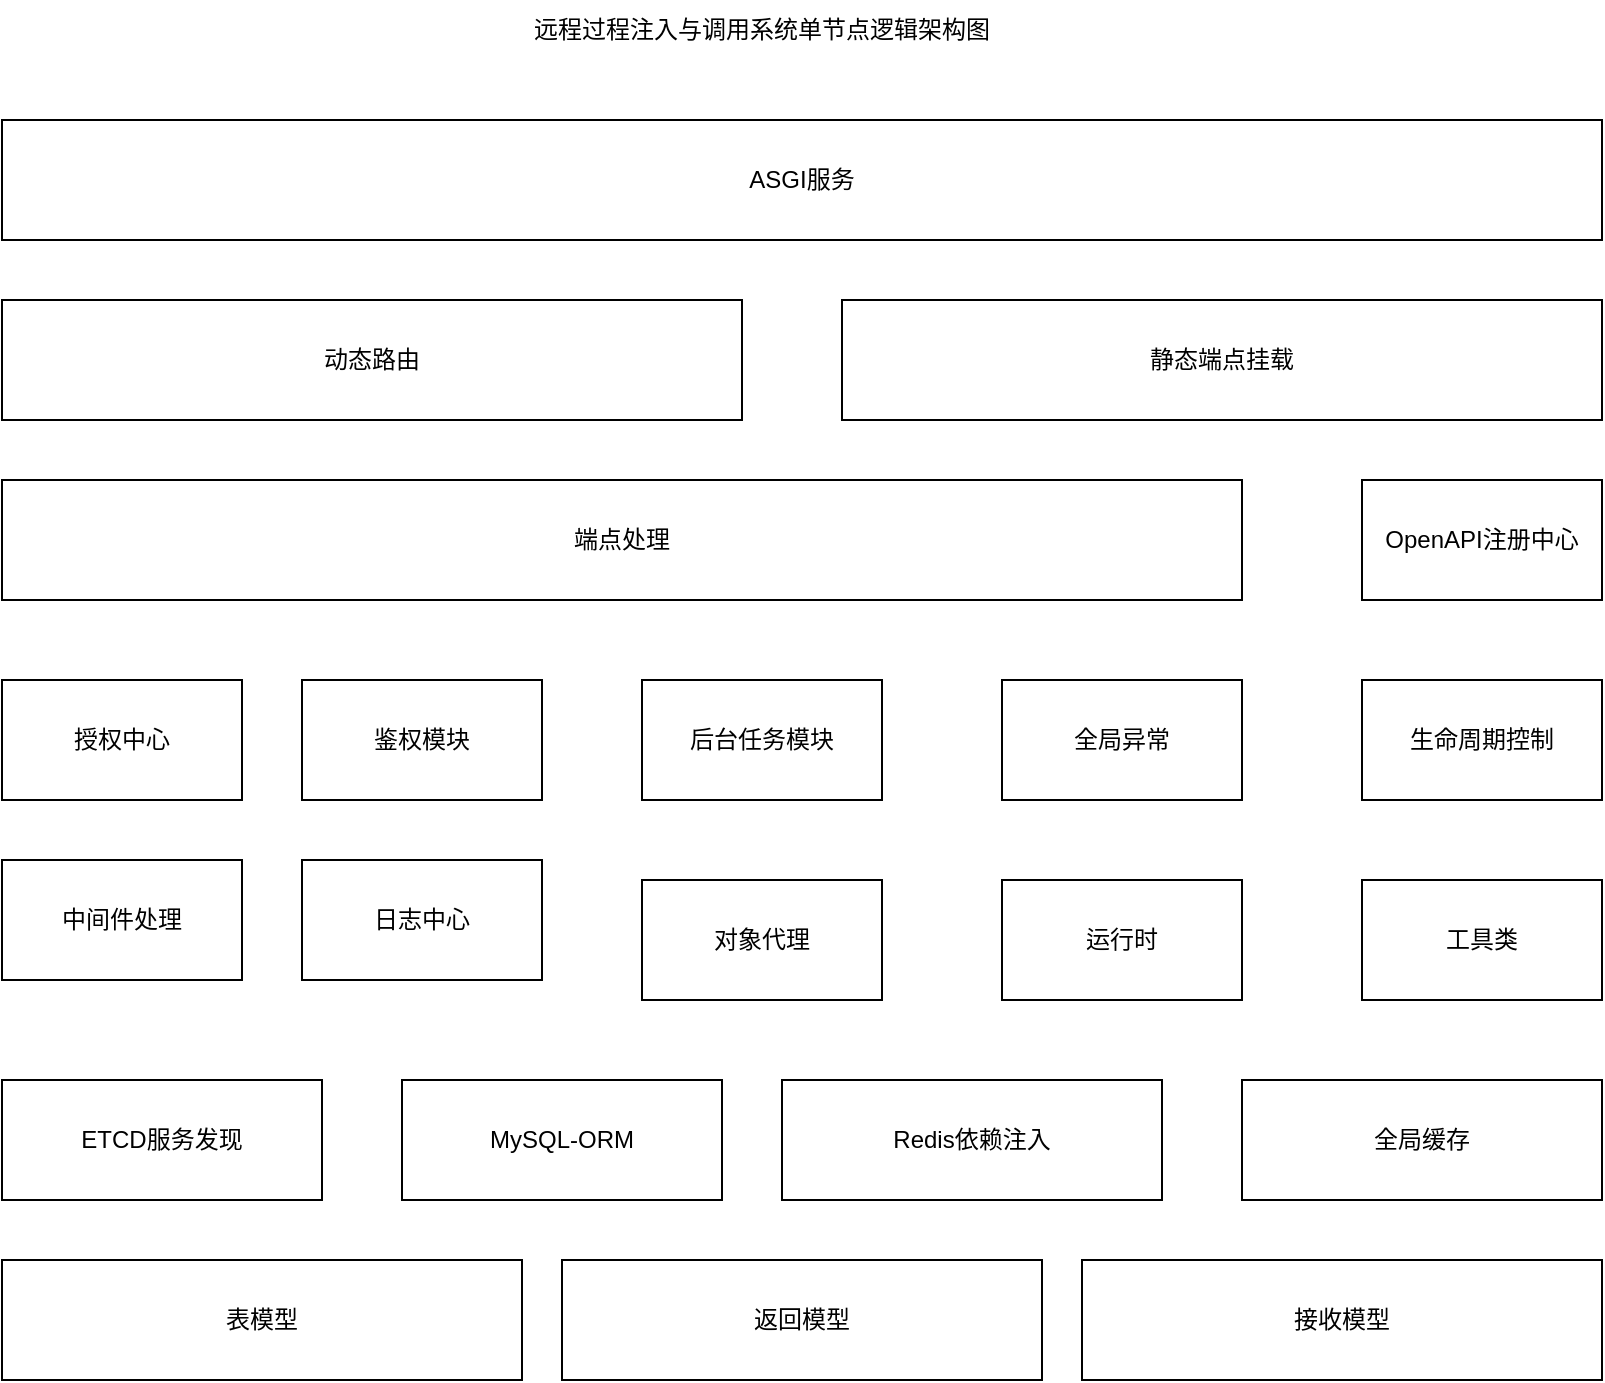 <mxfile version="20.3.0" type="device"><diagram id="2f404044-711c-603c-8f00-f6bb4c023d3c" name="Page-1"><mxGraphModel dx="1170" dy="618" grid="1" gridSize="10" guides="1" tooltips="1" connect="1" arrows="1" fold="1" page="1" pageScale="1" pageWidth="1169" pageHeight="827" background="none" math="0" shadow="0"><root><mxCell id="0"/><mxCell id="1" parent="0"/><mxCell id="S9Ue2TmqH5O4oyoN3JfS-62" value="授权中心" style="rounded=0;whiteSpace=wrap;html=1;" vertex="1" parent="1"><mxGeometry x="160" y="370" width="120" height="60" as="geometry"/></mxCell><mxCell id="S9Ue2TmqH5O4oyoN3JfS-64" value="鉴权模块" style="rounded=0;whiteSpace=wrap;html=1;" vertex="1" parent="1"><mxGeometry x="310" y="370" width="120" height="60" as="geometry"/></mxCell><mxCell id="S9Ue2TmqH5O4oyoN3JfS-65" value="后台任务模块" style="rounded=0;whiteSpace=wrap;html=1;" vertex="1" parent="1"><mxGeometry x="480" y="370" width="120" height="60" as="geometry"/></mxCell><mxCell id="S9Ue2TmqH5O4oyoN3JfS-66" value="全局异常" style="rounded=0;whiteSpace=wrap;html=1;" vertex="1" parent="1"><mxGeometry x="660" y="370" width="120" height="60" as="geometry"/></mxCell><mxCell id="S9Ue2TmqH5O4oyoN3JfS-67" value="生命周期控制" style="rounded=0;whiteSpace=wrap;html=1;" vertex="1" parent="1"><mxGeometry x="840" y="370" width="120" height="60" as="geometry"/></mxCell><mxCell id="S9Ue2TmqH5O4oyoN3JfS-68" value="中间件处理" style="rounded=0;whiteSpace=wrap;html=1;" vertex="1" parent="1"><mxGeometry x="160" y="460" width="120" height="60" as="geometry"/></mxCell><mxCell id="S9Ue2TmqH5O4oyoN3JfS-69" value="日志中心" style="rounded=0;whiteSpace=wrap;html=1;" vertex="1" parent="1"><mxGeometry x="310" y="460" width="120" height="60" as="geometry"/></mxCell><mxCell id="S9Ue2TmqH5O4oyoN3JfS-70" value="对象代理" style="rounded=0;whiteSpace=wrap;html=1;" vertex="1" parent="1"><mxGeometry x="480" y="470" width="120" height="60" as="geometry"/></mxCell><mxCell id="S9Ue2TmqH5O4oyoN3JfS-71" value="运行时" style="rounded=0;whiteSpace=wrap;html=1;" vertex="1" parent="1"><mxGeometry x="660" y="470" width="120" height="60" as="geometry"/></mxCell><mxCell id="S9Ue2TmqH5O4oyoN3JfS-72" value="工具类" style="rounded=0;whiteSpace=wrap;html=1;" vertex="1" parent="1"><mxGeometry x="840" y="470" width="120" height="60" as="geometry"/></mxCell><mxCell id="S9Ue2TmqH5O4oyoN3JfS-73" value="端点处理" style="rounded=0;whiteSpace=wrap;html=1;" vertex="1" parent="1"><mxGeometry x="160" y="270" width="620" height="60" as="geometry"/></mxCell><mxCell id="S9Ue2TmqH5O4oyoN3JfS-74" value="OpenAPI注册中心" style="rounded=0;whiteSpace=wrap;html=1;" vertex="1" parent="1"><mxGeometry x="840" y="270" width="120" height="60" as="geometry"/></mxCell><mxCell id="S9Ue2TmqH5O4oyoN3JfS-75" value="ETCD服务发现" style="rounded=0;whiteSpace=wrap;html=1;" vertex="1" parent="1"><mxGeometry x="160" y="570" width="160" height="60" as="geometry"/></mxCell><mxCell id="S9Ue2TmqH5O4oyoN3JfS-76" value="MySQL-ORM" style="rounded=0;whiteSpace=wrap;html=1;" vertex="1" parent="1"><mxGeometry x="360" y="570" width="160" height="60" as="geometry"/></mxCell><mxCell id="S9Ue2TmqH5O4oyoN3JfS-77" value="Redis依赖注入" style="rounded=0;whiteSpace=wrap;html=1;" vertex="1" parent="1"><mxGeometry x="550" y="570" width="190" height="60" as="geometry"/></mxCell><mxCell id="S9Ue2TmqH5O4oyoN3JfS-78" value="全局缓存" style="rounded=0;whiteSpace=wrap;html=1;" vertex="1" parent="1"><mxGeometry x="780" y="570" width="180" height="60" as="geometry"/></mxCell><mxCell id="S9Ue2TmqH5O4oyoN3JfS-79" value="表模型" style="rounded=0;whiteSpace=wrap;html=1;" vertex="1" parent="1"><mxGeometry x="160" y="660" width="260" height="60" as="geometry"/></mxCell><mxCell id="S9Ue2TmqH5O4oyoN3JfS-80" value="返回模型" style="rounded=0;whiteSpace=wrap;html=1;" vertex="1" parent="1"><mxGeometry x="440" y="660" width="240" height="60" as="geometry"/></mxCell><mxCell id="S9Ue2TmqH5O4oyoN3JfS-81" value="接收模型" style="rounded=0;whiteSpace=wrap;html=1;" vertex="1" parent="1"><mxGeometry x="700" y="660" width="260" height="60" as="geometry"/></mxCell><mxCell id="S9Ue2TmqH5O4oyoN3JfS-86" value="静态端点挂载" style="rounded=0;whiteSpace=wrap;html=1;" vertex="1" parent="1"><mxGeometry x="580" y="180" width="380" height="60" as="geometry"/></mxCell><mxCell id="S9Ue2TmqH5O4oyoN3JfS-87" value="动态路由" style="rounded=0;whiteSpace=wrap;html=1;" vertex="1" parent="1"><mxGeometry x="160" y="180" width="370" height="60" as="geometry"/></mxCell><mxCell id="S9Ue2TmqH5O4oyoN3JfS-88" value="ASGI服务" style="rounded=0;whiteSpace=wrap;html=1;" vertex="1" parent="1"><mxGeometry x="160" y="90" width="800" height="60" as="geometry"/></mxCell><mxCell id="S9Ue2TmqH5O4oyoN3JfS-89" value="远程过程注入与调用系统单节点逻辑架构图" style="text;html=1;strokeColor=none;fillColor=none;align=center;verticalAlign=middle;whiteSpace=wrap;rounded=0;" vertex="1" parent="1"><mxGeometry x="320" y="30" width="440" height="30" as="geometry"/></mxCell></root></mxGraphModel></diagram></mxfile>